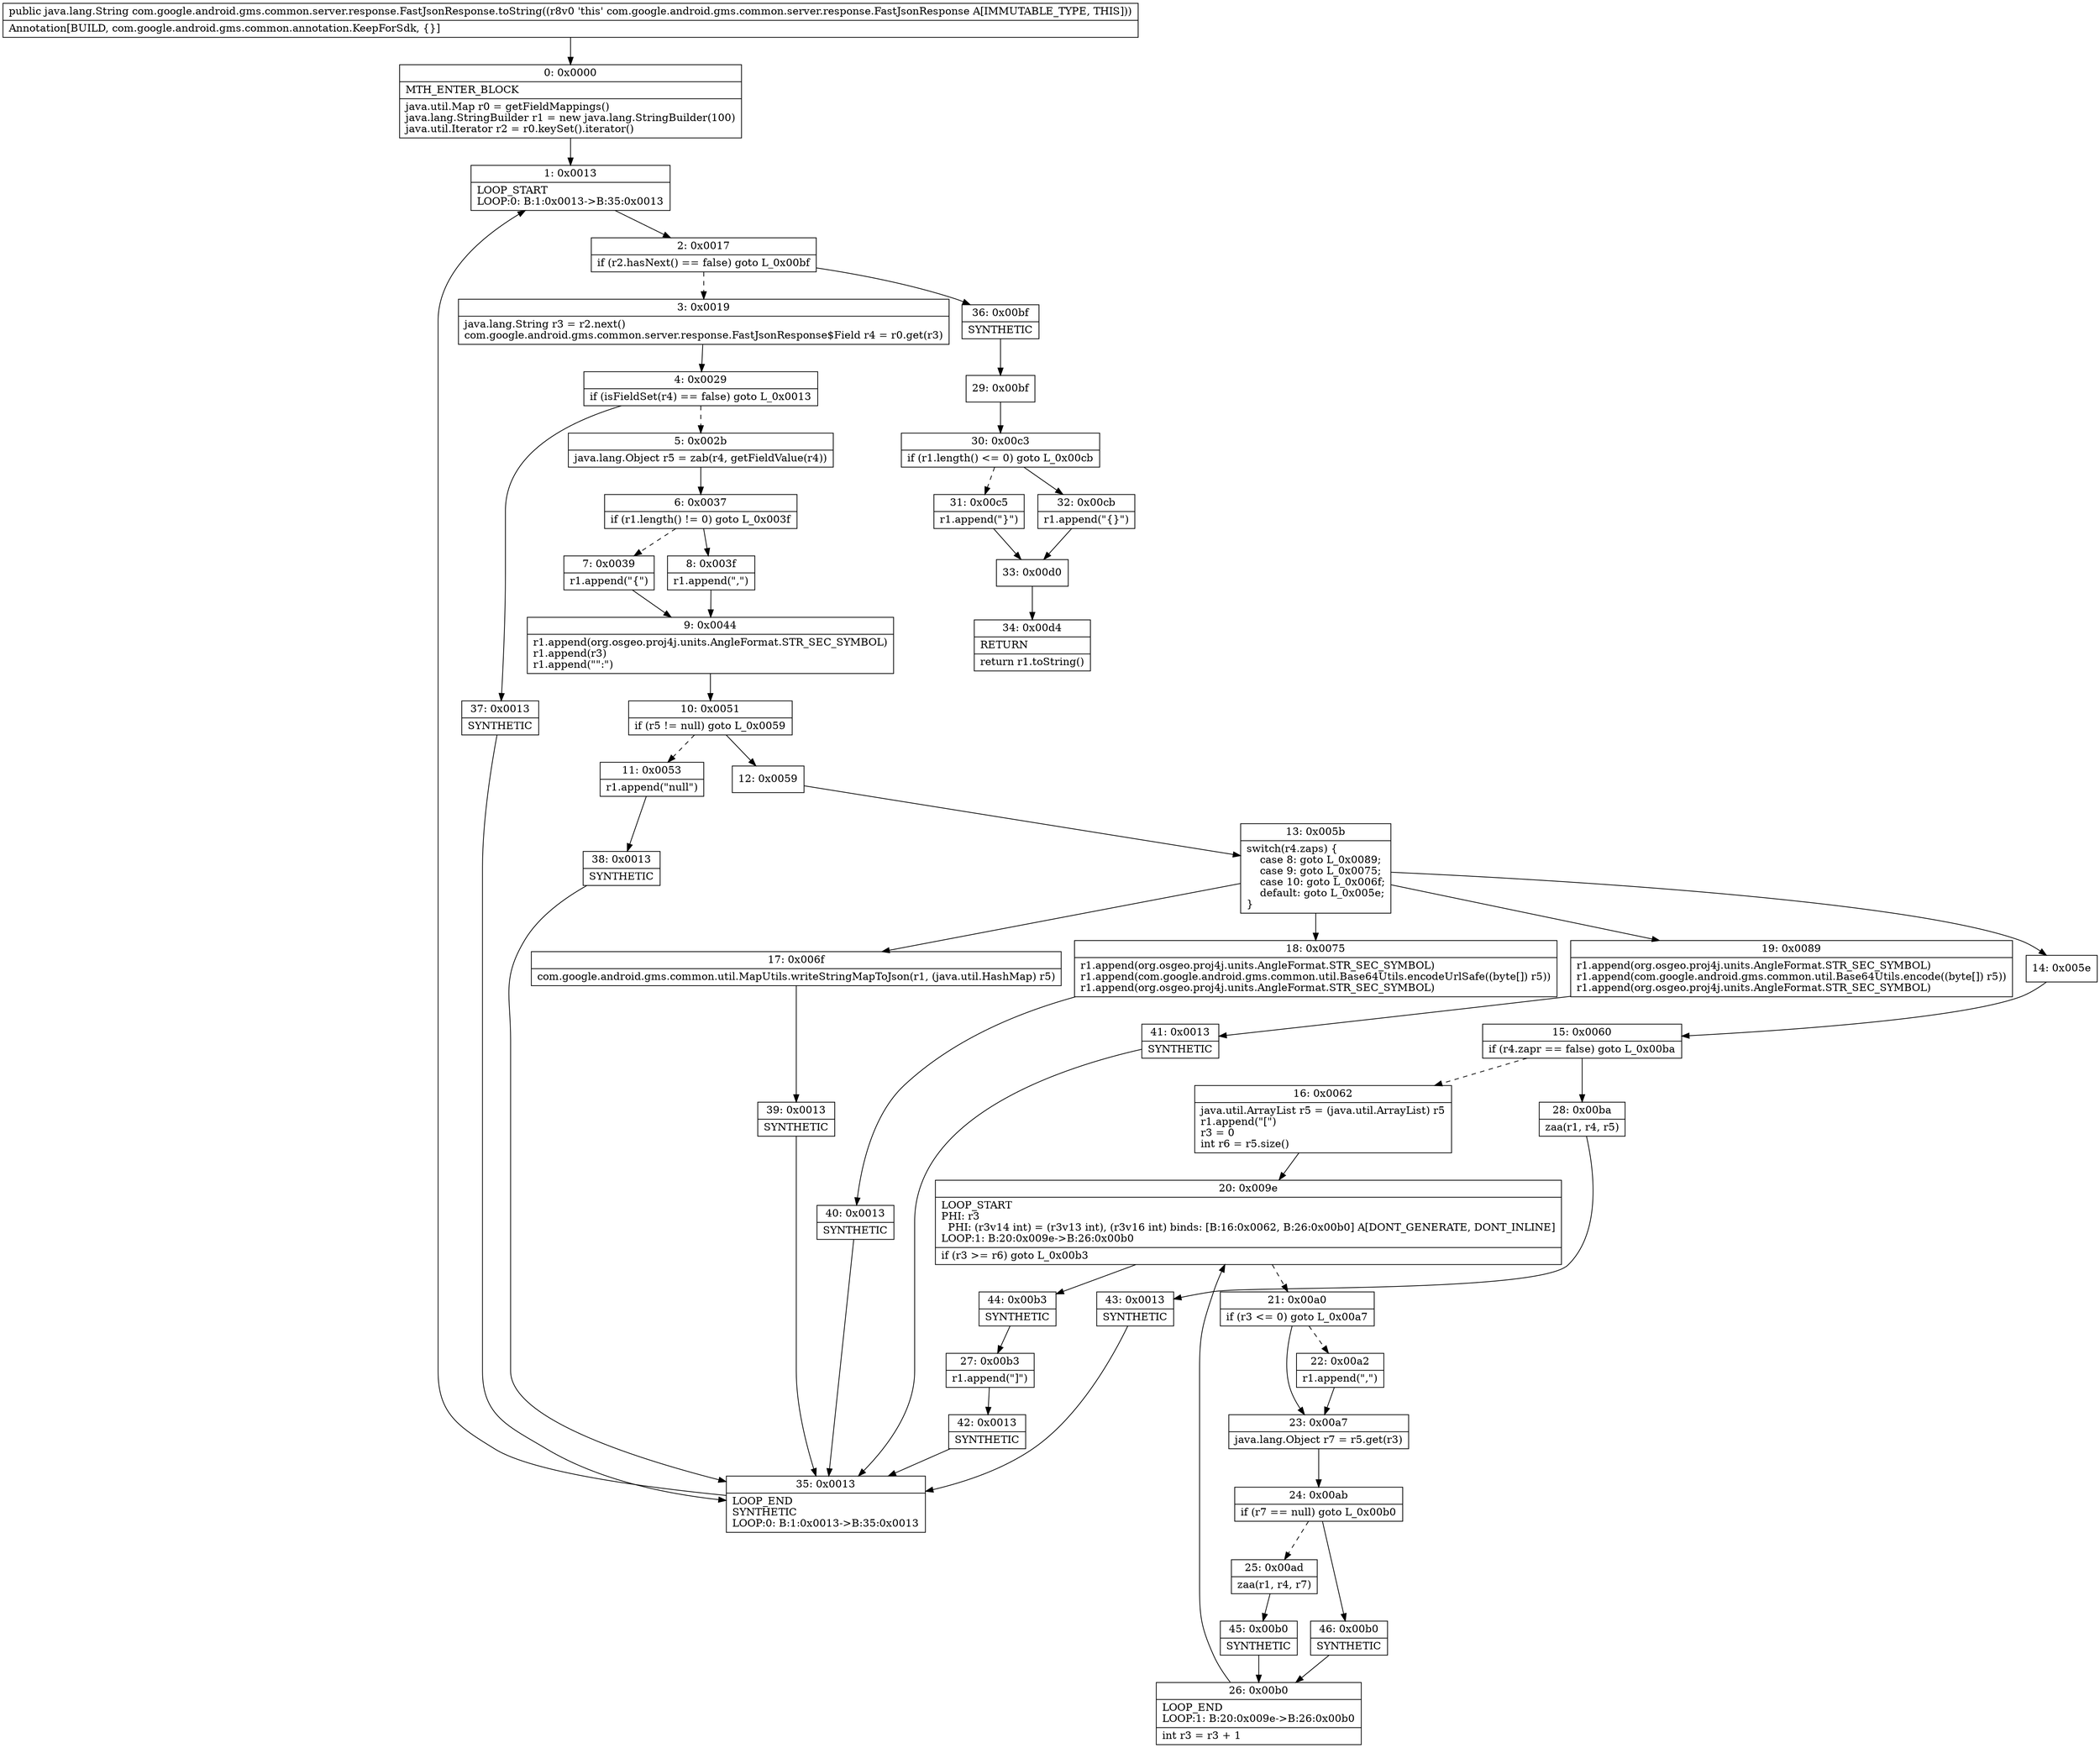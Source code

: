 digraph "CFG forcom.google.android.gms.common.server.response.FastJsonResponse.toString()Ljava\/lang\/String;" {
Node_0 [shape=record,label="{0\:\ 0x0000|MTH_ENTER_BLOCK\l|java.util.Map r0 = getFieldMappings()\ljava.lang.StringBuilder r1 = new java.lang.StringBuilder(100)\ljava.util.Iterator r2 = r0.keySet().iterator()\l}"];
Node_1 [shape=record,label="{1\:\ 0x0013|LOOP_START\lLOOP:0: B:1:0x0013\-\>B:35:0x0013\l}"];
Node_2 [shape=record,label="{2\:\ 0x0017|if (r2.hasNext() == false) goto L_0x00bf\l}"];
Node_3 [shape=record,label="{3\:\ 0x0019|java.lang.String r3 = r2.next()\lcom.google.android.gms.common.server.response.FastJsonResponse$Field r4 = r0.get(r3)\l}"];
Node_4 [shape=record,label="{4\:\ 0x0029|if (isFieldSet(r4) == false) goto L_0x0013\l}"];
Node_5 [shape=record,label="{5\:\ 0x002b|java.lang.Object r5 = zab(r4, getFieldValue(r4))\l}"];
Node_6 [shape=record,label="{6\:\ 0x0037|if (r1.length() != 0) goto L_0x003f\l}"];
Node_7 [shape=record,label="{7\:\ 0x0039|r1.append(\"\{\")\l}"];
Node_8 [shape=record,label="{8\:\ 0x003f|r1.append(\",\")\l}"];
Node_9 [shape=record,label="{9\:\ 0x0044|r1.append(org.osgeo.proj4j.units.AngleFormat.STR_SEC_SYMBOL)\lr1.append(r3)\lr1.append(\"\":\")\l}"];
Node_10 [shape=record,label="{10\:\ 0x0051|if (r5 != null) goto L_0x0059\l}"];
Node_11 [shape=record,label="{11\:\ 0x0053|r1.append(\"null\")\l}"];
Node_12 [shape=record,label="{12\:\ 0x0059}"];
Node_13 [shape=record,label="{13\:\ 0x005b|switch(r4.zaps) \{\l    case 8: goto L_0x0089;\l    case 9: goto L_0x0075;\l    case 10: goto L_0x006f;\l    default: goto L_0x005e;\l\}\l}"];
Node_14 [shape=record,label="{14\:\ 0x005e}"];
Node_15 [shape=record,label="{15\:\ 0x0060|if (r4.zapr == false) goto L_0x00ba\l}"];
Node_16 [shape=record,label="{16\:\ 0x0062|java.util.ArrayList r5 = (java.util.ArrayList) r5\lr1.append(\"[\")\lr3 = 0\lint r6 = r5.size()\l}"];
Node_17 [shape=record,label="{17\:\ 0x006f|com.google.android.gms.common.util.MapUtils.writeStringMapToJson(r1, (java.util.HashMap) r5)\l}"];
Node_18 [shape=record,label="{18\:\ 0x0075|r1.append(org.osgeo.proj4j.units.AngleFormat.STR_SEC_SYMBOL)\lr1.append(com.google.android.gms.common.util.Base64Utils.encodeUrlSafe((byte[]) r5))\lr1.append(org.osgeo.proj4j.units.AngleFormat.STR_SEC_SYMBOL)\l}"];
Node_19 [shape=record,label="{19\:\ 0x0089|r1.append(org.osgeo.proj4j.units.AngleFormat.STR_SEC_SYMBOL)\lr1.append(com.google.android.gms.common.util.Base64Utils.encode((byte[]) r5))\lr1.append(org.osgeo.proj4j.units.AngleFormat.STR_SEC_SYMBOL)\l}"];
Node_20 [shape=record,label="{20\:\ 0x009e|LOOP_START\lPHI: r3 \l  PHI: (r3v14 int) = (r3v13 int), (r3v16 int) binds: [B:16:0x0062, B:26:0x00b0] A[DONT_GENERATE, DONT_INLINE]\lLOOP:1: B:20:0x009e\-\>B:26:0x00b0\l|if (r3 \>= r6) goto L_0x00b3\l}"];
Node_21 [shape=record,label="{21\:\ 0x00a0|if (r3 \<= 0) goto L_0x00a7\l}"];
Node_22 [shape=record,label="{22\:\ 0x00a2|r1.append(\",\")\l}"];
Node_23 [shape=record,label="{23\:\ 0x00a7|java.lang.Object r7 = r5.get(r3)\l}"];
Node_24 [shape=record,label="{24\:\ 0x00ab|if (r7 == null) goto L_0x00b0\l}"];
Node_25 [shape=record,label="{25\:\ 0x00ad|zaa(r1, r4, r7)\l}"];
Node_26 [shape=record,label="{26\:\ 0x00b0|LOOP_END\lLOOP:1: B:20:0x009e\-\>B:26:0x00b0\l|int r3 = r3 + 1\l}"];
Node_27 [shape=record,label="{27\:\ 0x00b3|r1.append(\"]\")\l}"];
Node_28 [shape=record,label="{28\:\ 0x00ba|zaa(r1, r4, r5)\l}"];
Node_29 [shape=record,label="{29\:\ 0x00bf}"];
Node_30 [shape=record,label="{30\:\ 0x00c3|if (r1.length() \<= 0) goto L_0x00cb\l}"];
Node_31 [shape=record,label="{31\:\ 0x00c5|r1.append(\"\}\")\l}"];
Node_32 [shape=record,label="{32\:\ 0x00cb|r1.append(\"\{\}\")\l}"];
Node_33 [shape=record,label="{33\:\ 0x00d0}"];
Node_34 [shape=record,label="{34\:\ 0x00d4|RETURN\l|return r1.toString()\l}"];
Node_35 [shape=record,label="{35\:\ 0x0013|LOOP_END\lSYNTHETIC\lLOOP:0: B:1:0x0013\-\>B:35:0x0013\l}"];
Node_36 [shape=record,label="{36\:\ 0x00bf|SYNTHETIC\l}"];
Node_37 [shape=record,label="{37\:\ 0x0013|SYNTHETIC\l}"];
Node_38 [shape=record,label="{38\:\ 0x0013|SYNTHETIC\l}"];
Node_39 [shape=record,label="{39\:\ 0x0013|SYNTHETIC\l}"];
Node_40 [shape=record,label="{40\:\ 0x0013|SYNTHETIC\l}"];
Node_41 [shape=record,label="{41\:\ 0x0013|SYNTHETIC\l}"];
Node_42 [shape=record,label="{42\:\ 0x0013|SYNTHETIC\l}"];
Node_43 [shape=record,label="{43\:\ 0x0013|SYNTHETIC\l}"];
Node_44 [shape=record,label="{44\:\ 0x00b3|SYNTHETIC\l}"];
Node_45 [shape=record,label="{45\:\ 0x00b0|SYNTHETIC\l}"];
Node_46 [shape=record,label="{46\:\ 0x00b0|SYNTHETIC\l}"];
MethodNode[shape=record,label="{public java.lang.String com.google.android.gms.common.server.response.FastJsonResponse.toString((r8v0 'this' com.google.android.gms.common.server.response.FastJsonResponse A[IMMUTABLE_TYPE, THIS]))  | Annotation[BUILD, com.google.android.gms.common.annotation.KeepForSdk, \{\}]\l}"];
MethodNode -> Node_0;
Node_0 -> Node_1;
Node_1 -> Node_2;
Node_2 -> Node_3[style=dashed];
Node_2 -> Node_36;
Node_3 -> Node_4;
Node_4 -> Node_5[style=dashed];
Node_4 -> Node_37;
Node_5 -> Node_6;
Node_6 -> Node_7[style=dashed];
Node_6 -> Node_8;
Node_7 -> Node_9;
Node_8 -> Node_9;
Node_9 -> Node_10;
Node_10 -> Node_11[style=dashed];
Node_10 -> Node_12;
Node_11 -> Node_38;
Node_12 -> Node_13;
Node_13 -> Node_14;
Node_13 -> Node_17;
Node_13 -> Node_18;
Node_13 -> Node_19;
Node_14 -> Node_15;
Node_15 -> Node_16[style=dashed];
Node_15 -> Node_28;
Node_16 -> Node_20;
Node_17 -> Node_39;
Node_18 -> Node_40;
Node_19 -> Node_41;
Node_20 -> Node_21[style=dashed];
Node_20 -> Node_44;
Node_21 -> Node_22[style=dashed];
Node_21 -> Node_23;
Node_22 -> Node_23;
Node_23 -> Node_24;
Node_24 -> Node_25[style=dashed];
Node_24 -> Node_46;
Node_25 -> Node_45;
Node_26 -> Node_20;
Node_27 -> Node_42;
Node_28 -> Node_43;
Node_29 -> Node_30;
Node_30 -> Node_31[style=dashed];
Node_30 -> Node_32;
Node_31 -> Node_33;
Node_32 -> Node_33;
Node_33 -> Node_34;
Node_35 -> Node_1;
Node_36 -> Node_29;
Node_37 -> Node_35;
Node_38 -> Node_35;
Node_39 -> Node_35;
Node_40 -> Node_35;
Node_41 -> Node_35;
Node_42 -> Node_35;
Node_43 -> Node_35;
Node_44 -> Node_27;
Node_45 -> Node_26;
Node_46 -> Node_26;
}

